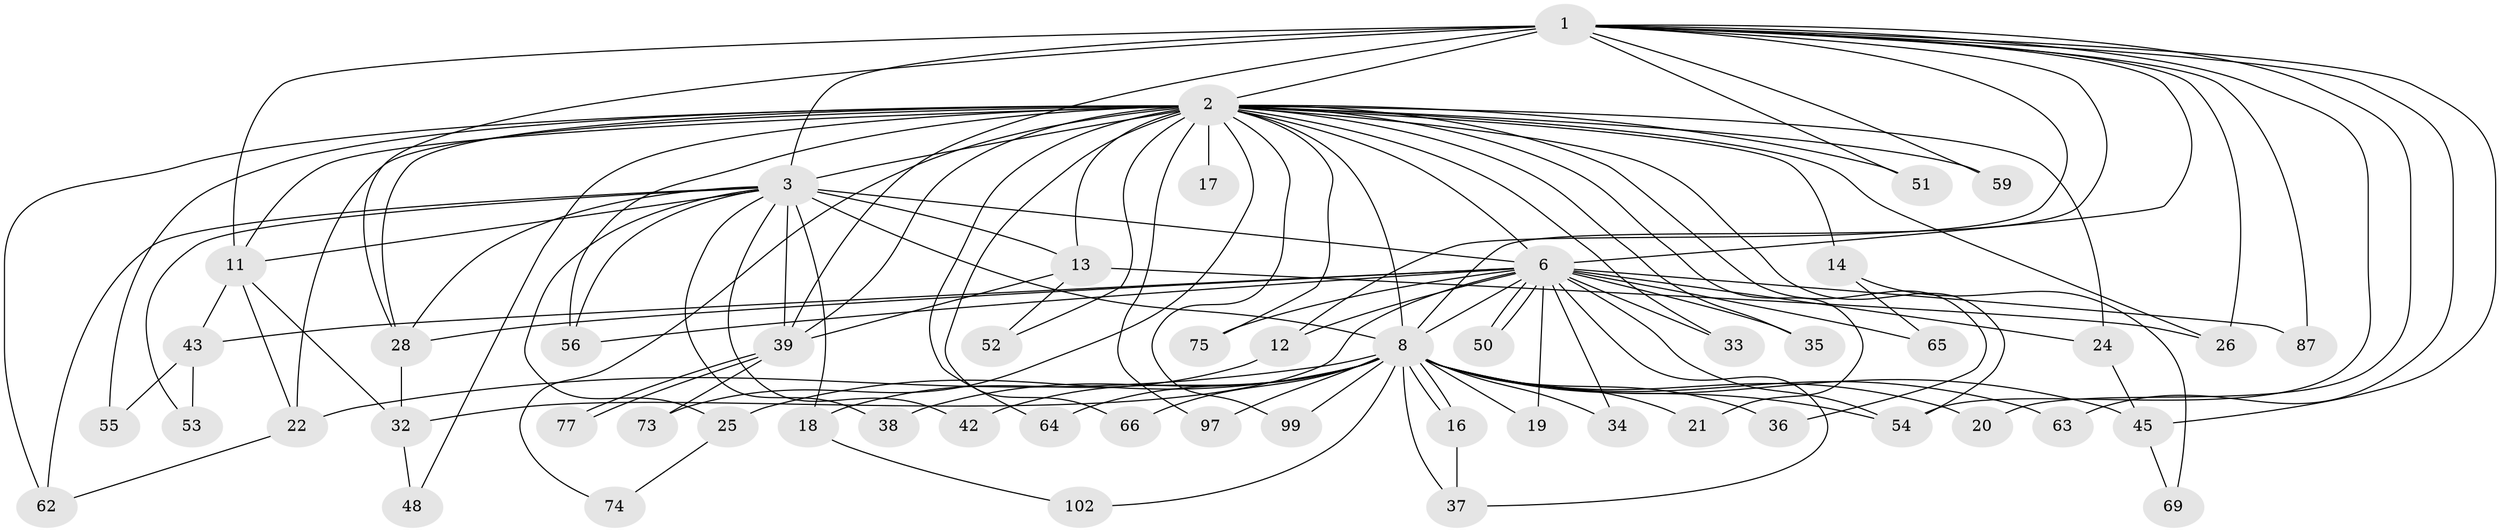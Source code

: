 // original degree distribution, {22: 0.009174311926605505, 24: 0.009174311926605505, 16: 0.01834862385321101, 23: 0.009174311926605505, 15: 0.009174311926605505, 29: 0.009174311926605505, 32: 0.009174311926605505, 14: 0.009174311926605505, 25: 0.009174311926605505, 9: 0.009174311926605505, 3: 0.1651376146788991, 5: 0.03669724770642202, 4: 0.11926605504587157, 2: 0.5596330275229358, 6: 0.009174311926605505, 7: 0.009174311926605505}
// Generated by graph-tools (version 1.1) at 2025/17/03/04/25 18:17:27]
// undirected, 54 vertices, 120 edges
graph export_dot {
graph [start="1"]
  node [color=gray90,style=filled];
  1;
  2 [super="+31+4+98+84+5+61+57+15+44"];
  3 [super="+78+9+7+41"];
  6;
  8 [super="+30"];
  11 [super="+88+106"];
  12;
  13 [super="+29+46"];
  14;
  16;
  17;
  18;
  19;
  20;
  21;
  22 [super="+83"];
  24;
  25;
  26 [super="+92+47"];
  28 [super="+76+71"];
  32 [super="+68"];
  33;
  34;
  35 [super="+101"];
  36;
  37 [super="+96"];
  38;
  39 [super="+72"];
  42 [super="+60"];
  43;
  45 [super="+82"];
  48;
  50;
  51;
  52;
  53;
  54 [super="+90+103"];
  55;
  56;
  59;
  62;
  63;
  64;
  65;
  66 [super="+81"];
  69;
  73;
  74;
  75;
  77;
  87;
  97;
  99;
  102;
  1 -- 2 [weight=5];
  1 -- 3 [weight=3];
  1 -- 6;
  1 -- 8;
  1 -- 12;
  1 -- 20;
  1 -- 45;
  1 -- 51;
  1 -- 54;
  1 -- 59;
  1 -- 63;
  1 -- 87;
  1 -- 26;
  1 -- 11;
  1 -- 39;
  1 -- 28;
  2 -- 3 [weight=17];
  2 -- 6 [weight=6];
  2 -- 8 [weight=7];
  2 -- 17 [weight=2];
  2 -- 21;
  2 -- 26 [weight=4];
  2 -- 33;
  2 -- 35 [weight=3];
  2 -- 59;
  2 -- 11 [weight=4];
  2 -- 66 [weight=3];
  2 -- 73;
  2 -- 14 [weight=2];
  2 -- 24;
  2 -- 97;
  2 -- 99;
  2 -- 36 [weight=2];
  2 -- 56;
  2 -- 62;
  2 -- 64;
  2 -- 75;
  2 -- 13;
  2 -- 22;
  2 -- 28 [weight=2];
  2 -- 39;
  2 -- 48;
  2 -- 51;
  2 -- 52 [weight=2];
  2 -- 54;
  2 -- 55;
  2 -- 74;
  3 -- 6 [weight=4];
  3 -- 8 [weight=3];
  3 -- 18;
  3 -- 53;
  3 -- 56;
  3 -- 39;
  3 -- 11;
  3 -- 13 [weight=2];
  3 -- 25;
  3 -- 38;
  3 -- 42 [weight=2];
  3 -- 62;
  3 -- 28;
  6 -- 8;
  6 -- 12;
  6 -- 19;
  6 -- 24;
  6 -- 28;
  6 -- 32;
  6 -- 33;
  6 -- 34;
  6 -- 37;
  6 -- 43;
  6 -- 50;
  6 -- 50;
  6 -- 56;
  6 -- 65;
  6 -- 75;
  6 -- 87;
  6 -- 35;
  6 -- 54;
  8 -- 16;
  8 -- 16;
  8 -- 19;
  8 -- 20;
  8 -- 21;
  8 -- 22;
  8 -- 25;
  8 -- 34;
  8 -- 36;
  8 -- 37;
  8 -- 38;
  8 -- 42;
  8 -- 63;
  8 -- 64;
  8 -- 97;
  8 -- 99;
  8 -- 102;
  8 -- 54;
  8 -- 66;
  8 -- 45;
  11 -- 32;
  11 -- 43;
  11 -- 22;
  12 -- 18;
  13 -- 52;
  13 -- 39;
  13 -- 26;
  14 -- 65;
  14 -- 69;
  16 -- 37;
  18 -- 102;
  22 -- 62;
  24 -- 45;
  25 -- 74;
  28 -- 32;
  32 -- 48;
  39 -- 73;
  39 -- 77;
  39 -- 77;
  43 -- 53;
  43 -- 55;
  45 -- 69;
}
